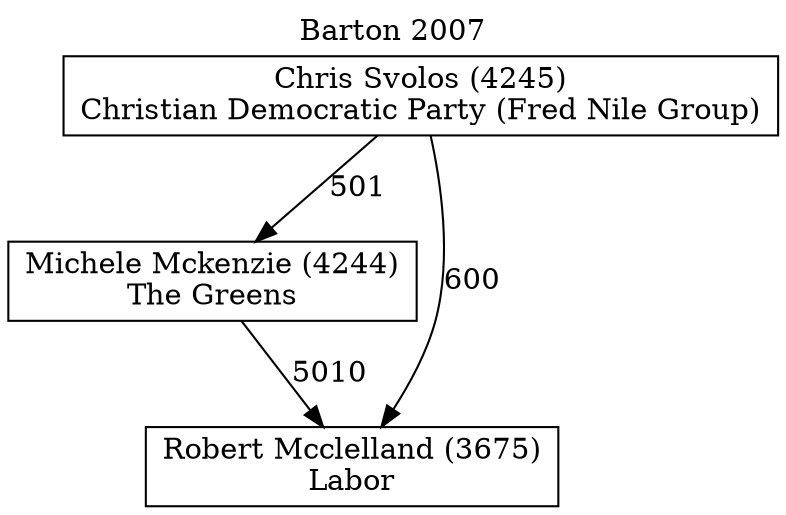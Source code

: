 // House preference flow
digraph "Robert Mcclelland (3675)_Barton_2007" {
	graph [label="Barton 2007" labelloc=t mclimit=10]
	node [shape=box]
	"Chris Svolos (4245)" [label="Chris Svolos (4245)
Christian Democratic Party (Fred Nile Group)"]
	"Michele Mckenzie (4244)" [label="Michele Mckenzie (4244)
The Greens"]
	"Robert Mcclelland (3675)" [label="Robert Mcclelland (3675)
Labor"]
	"Chris Svolos (4245)" -> "Michele Mckenzie (4244)" [label=501]
	"Chris Svolos (4245)" -> "Robert Mcclelland (3675)" [label=600]
	"Michele Mckenzie (4244)" -> "Robert Mcclelland (3675)" [label=5010]
}
